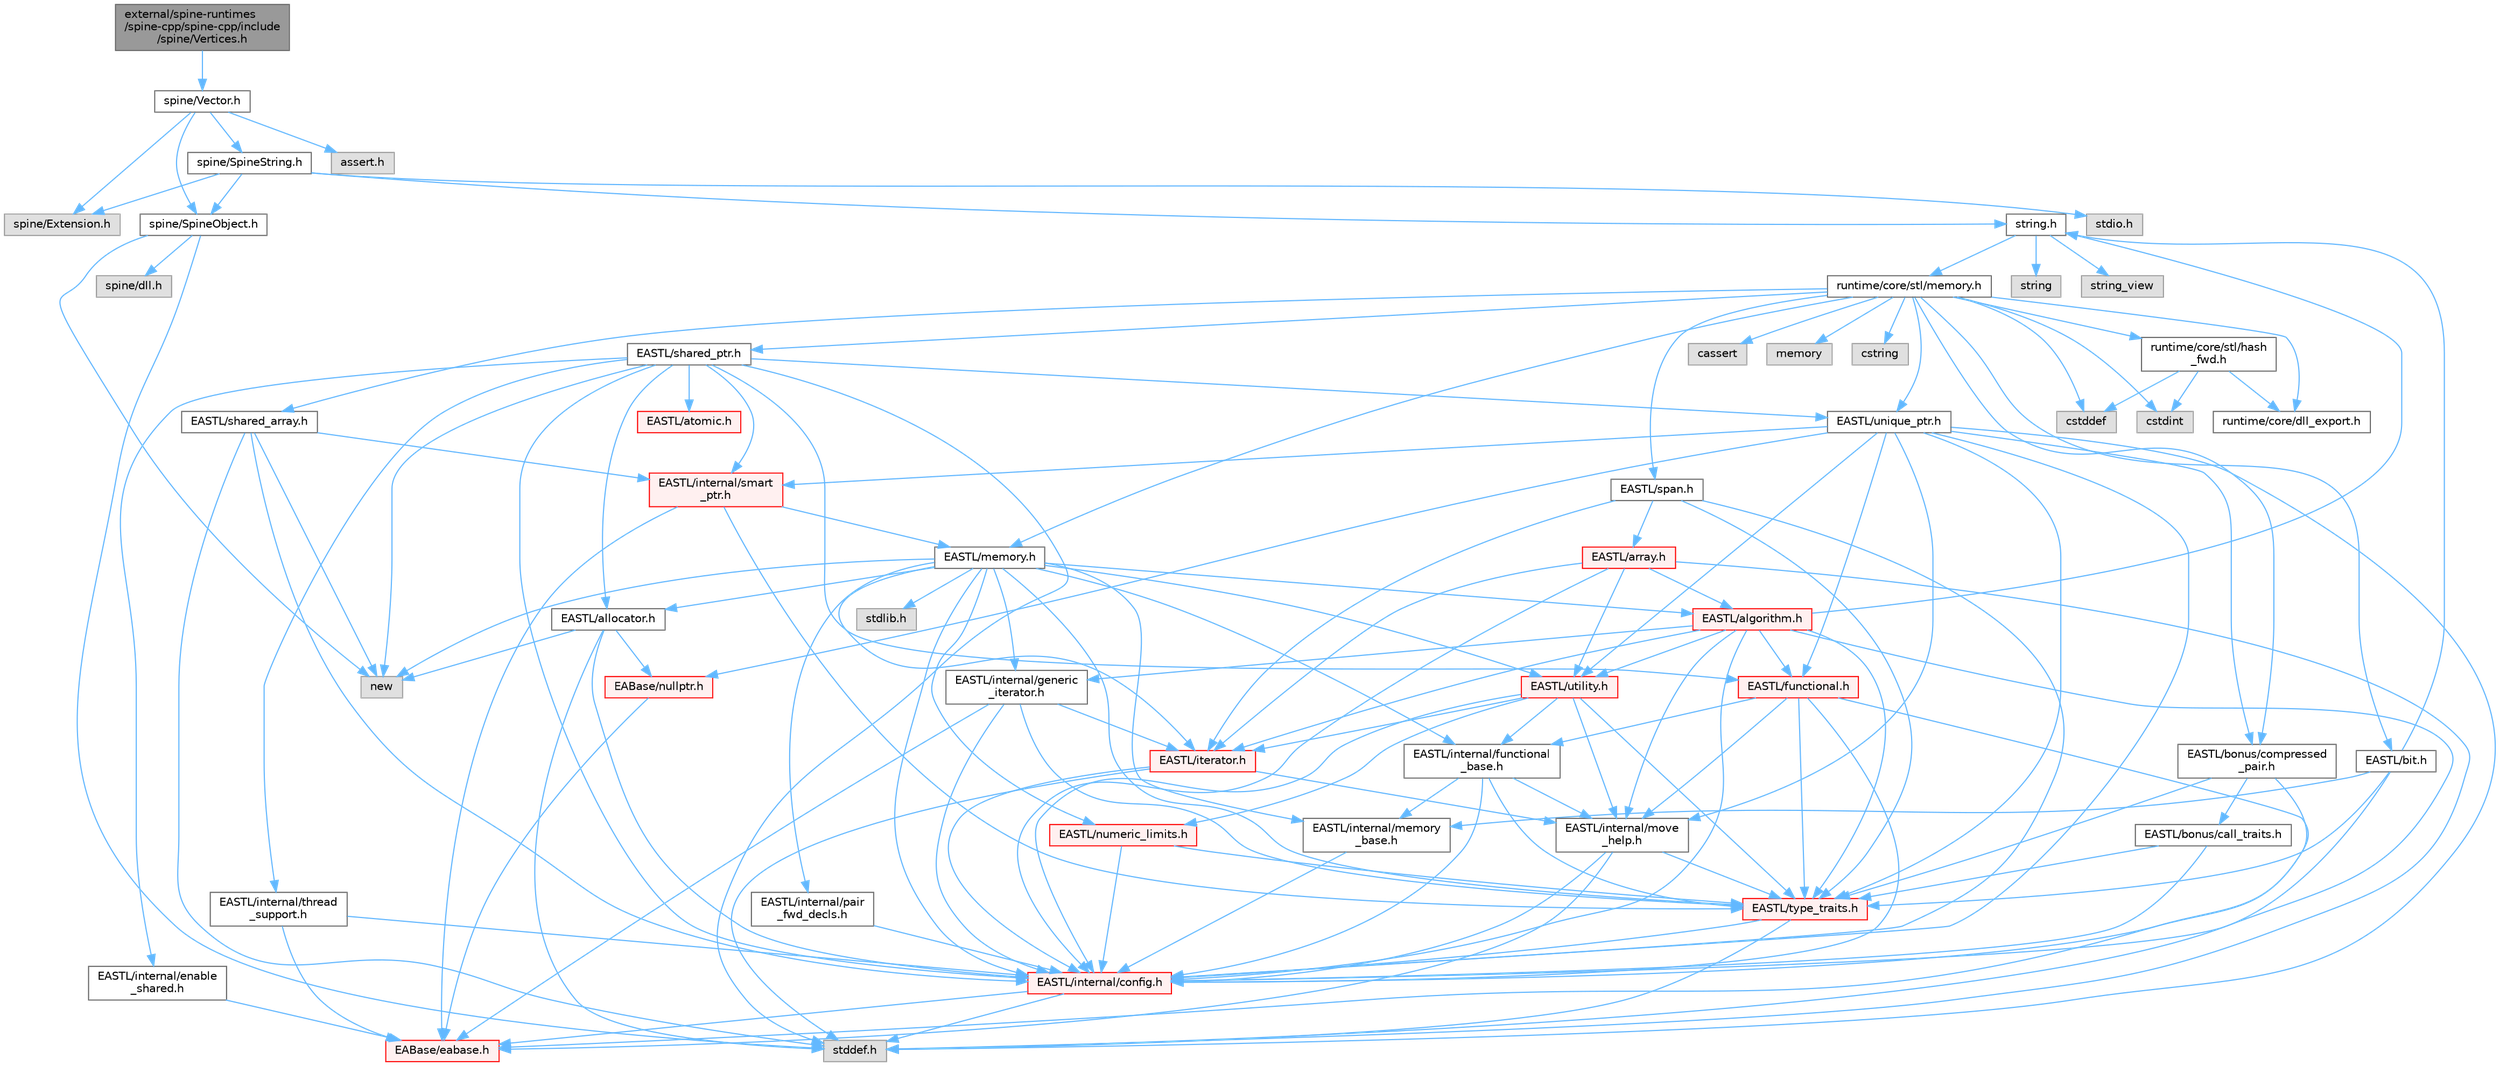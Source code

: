 digraph "external/spine-runtimes/spine-cpp/spine-cpp/include/spine/Vertices.h"
{
 // LATEX_PDF_SIZE
  bgcolor="transparent";
  edge [fontname=Helvetica,fontsize=10,labelfontname=Helvetica,labelfontsize=10];
  node [fontname=Helvetica,fontsize=10,shape=box,height=0.2,width=0.4];
  Node1 [id="Node000001",label="external/spine-runtimes\l/spine-cpp/spine-cpp/include\l/spine/Vertices.h",height=0.2,width=0.4,color="gray40", fillcolor="grey60", style="filled", fontcolor="black",tooltip=" "];
  Node1 -> Node2 [id="edge1_Node000001_Node000002",color="steelblue1",style="solid",tooltip=" "];
  Node2 [id="Node000002",label="spine/Vector.h",height=0.2,width=0.4,color="grey40", fillcolor="white", style="filled",URL="$external_2spine-runtimes_2spine-cpp_2spine-cpp_2include_2spine_2vector_8h.html",tooltip=" "];
  Node2 -> Node3 [id="edge2_Node000002_Node000003",color="steelblue1",style="solid",tooltip=" "];
  Node3 [id="Node000003",label="spine/Extension.h",height=0.2,width=0.4,color="grey60", fillcolor="#E0E0E0", style="filled",tooltip=" "];
  Node2 -> Node4 [id="edge3_Node000002_Node000004",color="steelblue1",style="solid",tooltip=" "];
  Node4 [id="Node000004",label="spine/SpineObject.h",height=0.2,width=0.4,color="grey40", fillcolor="white", style="filled",URL="$_spine_object_8h.html",tooltip=" "];
  Node4 -> Node5 [id="edge4_Node000004_Node000005",color="steelblue1",style="solid",tooltip=" "];
  Node5 [id="Node000005",label="new",height=0.2,width=0.4,color="grey60", fillcolor="#E0E0E0", style="filled",tooltip=" "];
  Node4 -> Node6 [id="edge5_Node000004_Node000006",color="steelblue1",style="solid",tooltip=" "];
  Node6 [id="Node000006",label="stddef.h",height=0.2,width=0.4,color="grey60", fillcolor="#E0E0E0", style="filled",tooltip=" "];
  Node4 -> Node7 [id="edge6_Node000004_Node000007",color="steelblue1",style="solid",tooltip=" "];
  Node7 [id="Node000007",label="spine/dll.h",height=0.2,width=0.4,color="grey60", fillcolor="#E0E0E0", style="filled",tooltip=" "];
  Node2 -> Node8 [id="edge7_Node000002_Node000008",color="steelblue1",style="solid",tooltip=" "];
  Node8 [id="Node000008",label="spine/SpineString.h",height=0.2,width=0.4,color="grey40", fillcolor="white", style="filled",URL="$_spine_string_8h.html",tooltip=" "];
  Node8 -> Node4 [id="edge8_Node000008_Node000004",color="steelblue1",style="solid",tooltip=" "];
  Node8 -> Node3 [id="edge9_Node000008_Node000003",color="steelblue1",style="solid",tooltip=" "];
  Node8 -> Node9 [id="edge10_Node000008_Node000009",color="steelblue1",style="solid",tooltip=" "];
  Node9 [id="Node000009",label="string.h",height=0.2,width=0.4,color="grey40", fillcolor="white", style="filled",URL="$string_8h.html",tooltip=" "];
  Node9 -> Node10 [id="edge11_Node000009_Node000010",color="steelblue1",style="solid",tooltip=" "];
  Node10 [id="Node000010",label="string",height=0.2,width=0.4,color="grey60", fillcolor="#E0E0E0", style="filled",tooltip=" "];
  Node9 -> Node11 [id="edge12_Node000009_Node000011",color="steelblue1",style="solid",tooltip=" "];
  Node11 [id="Node000011",label="string_view",height=0.2,width=0.4,color="grey60", fillcolor="#E0E0E0", style="filled",tooltip=" "];
  Node9 -> Node12 [id="edge13_Node000009_Node000012",color="steelblue1",style="solid",tooltip=" "];
  Node12 [id="Node000012",label="runtime/core/stl/memory.h",height=0.2,width=0.4,color="grey40", fillcolor="white", style="filled",URL="$runtime_2core_2stl_2memory_8h.html",tooltip=" "];
  Node12 -> Node13 [id="edge14_Node000012_Node000013",color="steelblue1",style="solid",tooltip=" "];
  Node13 [id="Node000013",label="cstddef",height=0.2,width=0.4,color="grey60", fillcolor="#E0E0E0", style="filled",tooltip=" "];
  Node12 -> Node14 [id="edge15_Node000012_Node000014",color="steelblue1",style="solid",tooltip=" "];
  Node14 [id="Node000014",label="cstdint",height=0.2,width=0.4,color="grey60", fillcolor="#E0E0E0", style="filled",tooltip=" "];
  Node12 -> Node15 [id="edge16_Node000012_Node000015",color="steelblue1",style="solid",tooltip=" "];
  Node15 [id="Node000015",label="cassert",height=0.2,width=0.4,color="grey60", fillcolor="#E0E0E0", style="filled",tooltip=" "];
  Node12 -> Node16 [id="edge17_Node000012_Node000016",color="steelblue1",style="solid",tooltip=" "];
  Node16 [id="Node000016",label="memory",height=0.2,width=0.4,color="grey60", fillcolor="#E0E0E0", style="filled",tooltip=" "];
  Node12 -> Node17 [id="edge18_Node000012_Node000017",color="steelblue1",style="solid",tooltip=" "];
  Node17 [id="Node000017",label="cstring",height=0.2,width=0.4,color="grey60", fillcolor="#E0E0E0", style="filled",tooltip=" "];
  Node12 -> Node18 [id="edge19_Node000012_Node000018",color="steelblue1",style="solid",tooltip=" "];
  Node18 [id="Node000018",label="EASTL/bit.h",height=0.2,width=0.4,color="grey40", fillcolor="white", style="filled",URL="$bit_8h.html",tooltip=" "];
  Node18 -> Node19 [id="edge20_Node000018_Node000019",color="steelblue1",style="solid",tooltip=" "];
  Node19 [id="Node000019",label="EASTL/internal/config.h",height=0.2,width=0.4,color="red", fillcolor="#FFF0F0", style="filled",URL="$runtime_2_e_a_s_t_l_2include_2_e_a_s_t_l_2internal_2config_8h.html",tooltip=" "];
  Node19 -> Node20 [id="edge21_Node000019_Node000020",color="steelblue1",style="solid",tooltip=" "];
  Node20 [id="Node000020",label="EABase/eabase.h",height=0.2,width=0.4,color="red", fillcolor="#FFF0F0", style="filled",URL="$eabase_8h.html",tooltip=" "];
  Node19 -> Node6 [id="edge22_Node000019_Node000006",color="steelblue1",style="solid",tooltip=" "];
  Node18 -> Node27 [id="edge23_Node000018_Node000027",color="steelblue1",style="solid",tooltip=" "];
  Node27 [id="Node000027",label="EASTL/internal/memory\l_base.h",height=0.2,width=0.4,color="grey40", fillcolor="white", style="filled",URL="$memory__base_8h.html",tooltip=" "];
  Node27 -> Node19 [id="edge24_Node000027_Node000019",color="steelblue1",style="solid",tooltip=" "];
  Node18 -> Node28 [id="edge25_Node000018_Node000028",color="steelblue1",style="solid",tooltip=" "];
  Node28 [id="Node000028",label="EASTL/type_traits.h",height=0.2,width=0.4,color="red", fillcolor="#FFF0F0", style="filled",URL="$_e_a_s_t_l_2include_2_e_a_s_t_l_2type__traits_8h.html",tooltip=" "];
  Node28 -> Node19 [id="edge26_Node000028_Node000019",color="steelblue1",style="solid",tooltip=" "];
  Node28 -> Node6 [id="edge27_Node000028_Node000006",color="steelblue1",style="solid",tooltip=" "];
  Node18 -> Node9 [id="edge28_Node000018_Node000009",color="steelblue1",style="solid",tooltip=" "];
  Node12 -> Node38 [id="edge29_Node000012_Node000038",color="steelblue1",style="solid",tooltip=" "];
  Node38 [id="Node000038",label="EASTL/memory.h",height=0.2,width=0.4,color="grey40", fillcolor="white", style="filled",URL="$runtime_2_e_a_s_t_l_2include_2_e_a_s_t_l_2memory_8h.html",tooltip=" "];
  Node38 -> Node19 [id="edge30_Node000038_Node000019",color="steelblue1",style="solid",tooltip=" "];
  Node38 -> Node27 [id="edge31_Node000038_Node000027",color="steelblue1",style="solid",tooltip=" "];
  Node38 -> Node39 [id="edge32_Node000038_Node000039",color="steelblue1",style="solid",tooltip=" "];
  Node39 [id="Node000039",label="EASTL/internal/generic\l_iterator.h",height=0.2,width=0.4,color="grey40", fillcolor="white", style="filled",URL="$generic__iterator_8h.html",tooltip=" "];
  Node39 -> Node20 [id="edge33_Node000039_Node000020",color="steelblue1",style="solid",tooltip=" "];
  Node39 -> Node19 [id="edge34_Node000039_Node000019",color="steelblue1",style="solid",tooltip=" "];
  Node39 -> Node40 [id="edge35_Node000039_Node000040",color="steelblue1",style="solid",tooltip=" "];
  Node40 [id="Node000040",label="EASTL/iterator.h",height=0.2,width=0.4,color="red", fillcolor="#FFF0F0", style="filled",URL="$_e_a_s_t_l_2include_2_e_a_s_t_l_2iterator_8h.html",tooltip=" "];
  Node40 -> Node19 [id="edge36_Node000040_Node000019",color="steelblue1",style="solid",tooltip=" "];
  Node40 -> Node41 [id="edge37_Node000040_Node000041",color="steelblue1",style="solid",tooltip=" "];
  Node41 [id="Node000041",label="EASTL/internal/move\l_help.h",height=0.2,width=0.4,color="grey40", fillcolor="white", style="filled",URL="$move__help_8h.html",tooltip=" "];
  Node41 -> Node20 [id="edge38_Node000041_Node000020",color="steelblue1",style="solid",tooltip=" "];
  Node41 -> Node19 [id="edge39_Node000041_Node000019",color="steelblue1",style="solid",tooltip=" "];
  Node41 -> Node28 [id="edge40_Node000041_Node000028",color="steelblue1",style="solid",tooltip=" "];
  Node40 -> Node6 [id="edge41_Node000040_Node000006",color="steelblue1",style="solid",tooltip=" "];
  Node39 -> Node28 [id="edge42_Node000039_Node000028",color="steelblue1",style="solid",tooltip=" "];
  Node38 -> Node43 [id="edge43_Node000038_Node000043",color="steelblue1",style="solid",tooltip=" "];
  Node43 [id="Node000043",label="EASTL/internal/pair\l_fwd_decls.h",height=0.2,width=0.4,color="grey40", fillcolor="white", style="filled",URL="$pair__fwd__decls_8h.html",tooltip=" "];
  Node43 -> Node19 [id="edge44_Node000043_Node000019",color="steelblue1",style="solid",tooltip=" "];
  Node38 -> Node44 [id="edge45_Node000038_Node000044",color="steelblue1",style="solid",tooltip=" "];
  Node44 [id="Node000044",label="EASTL/internal/functional\l_base.h",height=0.2,width=0.4,color="grey40", fillcolor="white", style="filled",URL="$functional__base_8h.html",tooltip=" "];
  Node44 -> Node19 [id="edge46_Node000044_Node000019",color="steelblue1",style="solid",tooltip=" "];
  Node44 -> Node27 [id="edge47_Node000044_Node000027",color="steelblue1",style="solid",tooltip=" "];
  Node44 -> Node41 [id="edge48_Node000044_Node000041",color="steelblue1",style="solid",tooltip=" "];
  Node44 -> Node28 [id="edge49_Node000044_Node000028",color="steelblue1",style="solid",tooltip=" "];
  Node38 -> Node45 [id="edge50_Node000038_Node000045",color="steelblue1",style="solid",tooltip=" "];
  Node45 [id="Node000045",label="EASTL/algorithm.h",height=0.2,width=0.4,color="red", fillcolor="#FFF0F0", style="filled",URL="$_e_a_s_t_l_2include_2_e_a_s_t_l_2algorithm_8h.html",tooltip=" "];
  Node45 -> Node19 [id="edge51_Node000045_Node000019",color="steelblue1",style="solid",tooltip=" "];
  Node45 -> Node28 [id="edge52_Node000045_Node000028",color="steelblue1",style="solid",tooltip=" "];
  Node45 -> Node41 [id="edge53_Node000045_Node000041",color="steelblue1",style="solid",tooltip=" "];
  Node45 -> Node40 [id="edge54_Node000045_Node000040",color="steelblue1",style="solid",tooltip=" "];
  Node45 -> Node48 [id="edge55_Node000045_Node000048",color="steelblue1",style="solid",tooltip=" "];
  Node48 [id="Node000048",label="EASTL/functional.h",height=0.2,width=0.4,color="red", fillcolor="#FFF0F0", style="filled",URL="$_e_a_s_t_l_2include_2_e_a_s_t_l_2functional_8h.html",tooltip=" "];
  Node48 -> Node20 [id="edge56_Node000048_Node000020",color="steelblue1",style="solid",tooltip=" "];
  Node48 -> Node19 [id="edge57_Node000048_Node000019",color="steelblue1",style="solid",tooltip=" "];
  Node48 -> Node41 [id="edge58_Node000048_Node000041",color="steelblue1",style="solid",tooltip=" "];
  Node48 -> Node28 [id="edge59_Node000048_Node000028",color="steelblue1",style="solid",tooltip=" "];
  Node48 -> Node44 [id="edge60_Node000048_Node000044",color="steelblue1",style="solid",tooltip=" "];
  Node45 -> Node54 [id="edge61_Node000045_Node000054",color="steelblue1",style="solid",tooltip=" "];
  Node54 [id="Node000054",label="EASTL/utility.h",height=0.2,width=0.4,color="red", fillcolor="#FFF0F0", style="filled",URL="$runtime_2_e_a_s_t_l_2include_2_e_a_s_t_l_2utility_8h.html",tooltip=" "];
  Node54 -> Node19 [id="edge62_Node000054_Node000019",color="steelblue1",style="solid",tooltip=" "];
  Node54 -> Node28 [id="edge63_Node000054_Node000028",color="steelblue1",style="solid",tooltip=" "];
  Node54 -> Node40 [id="edge64_Node000054_Node000040",color="steelblue1",style="solid",tooltip=" "];
  Node54 -> Node55 [id="edge65_Node000054_Node000055",color="steelblue1",style="solid",tooltip=" "];
  Node55 [id="Node000055",label="EASTL/numeric_limits.h",height=0.2,width=0.4,color="red", fillcolor="#FFF0F0", style="filled",URL="$numeric__limits_8h.html",tooltip=" "];
  Node55 -> Node19 [id="edge66_Node000055_Node000019",color="steelblue1",style="solid",tooltip=" "];
  Node55 -> Node28 [id="edge67_Node000055_Node000028",color="steelblue1",style="solid",tooltip=" "];
  Node54 -> Node44 [id="edge68_Node000054_Node000044",color="steelblue1",style="solid",tooltip=" "];
  Node54 -> Node41 [id="edge69_Node000054_Node000041",color="steelblue1",style="solid",tooltip=" "];
  Node45 -> Node39 [id="edge70_Node000045_Node000039",color="steelblue1",style="solid",tooltip=" "];
  Node45 -> Node6 [id="edge71_Node000045_Node000006",color="steelblue1",style="solid",tooltip=" "];
  Node45 -> Node9 [id="edge72_Node000045_Node000009",color="steelblue1",style="solid",tooltip=" "];
  Node38 -> Node28 [id="edge73_Node000038_Node000028",color="steelblue1",style="solid",tooltip=" "];
  Node38 -> Node52 [id="edge74_Node000038_Node000052",color="steelblue1",style="solid",tooltip=" "];
  Node52 [id="Node000052",label="EASTL/allocator.h",height=0.2,width=0.4,color="grey40", fillcolor="white", style="filled",URL="$runtime_2_e_a_s_t_l_2include_2_e_a_s_t_l_2allocator_8h.html",tooltip=" "];
  Node52 -> Node19 [id="edge75_Node000052_Node000019",color="steelblue1",style="solid",tooltip=" "];
  Node52 -> Node30 [id="edge76_Node000052_Node000030",color="steelblue1",style="solid",tooltip=" "];
  Node30 [id="Node000030",label="EABase/nullptr.h",height=0.2,width=0.4,color="red", fillcolor="#FFF0F0", style="filled",URL="$nullptr_8h.html",tooltip=" "];
  Node30 -> Node20 [id="edge77_Node000030_Node000020",color="steelblue1",style="solid",tooltip=" "];
  Node52 -> Node6 [id="edge78_Node000052_Node000006",color="steelblue1",style="solid",tooltip=" "];
  Node52 -> Node5 [id="edge79_Node000052_Node000005",color="steelblue1",style="solid",tooltip=" "];
  Node38 -> Node40 [id="edge80_Node000038_Node000040",color="steelblue1",style="solid",tooltip=" "];
  Node38 -> Node54 [id="edge81_Node000038_Node000054",color="steelblue1",style="solid",tooltip=" "];
  Node38 -> Node55 [id="edge82_Node000038_Node000055",color="steelblue1",style="solid",tooltip=" "];
  Node38 -> Node64 [id="edge83_Node000038_Node000064",color="steelblue1",style="solid",tooltip=" "];
  Node64 [id="Node000064",label="stdlib.h",height=0.2,width=0.4,color="grey60", fillcolor="#E0E0E0", style="filled",tooltip=" "];
  Node38 -> Node5 [id="edge84_Node000038_Node000005",color="steelblue1",style="solid",tooltip=" "];
  Node12 -> Node65 [id="edge85_Node000012_Node000065",color="steelblue1",style="solid",tooltip=" "];
  Node65 [id="Node000065",label="EASTL/shared_array.h",height=0.2,width=0.4,color="grey40", fillcolor="white", style="filled",URL="$shared__array_8h.html",tooltip=" "];
  Node65 -> Node19 [id="edge86_Node000065_Node000019",color="steelblue1",style="solid",tooltip=" "];
  Node65 -> Node66 [id="edge87_Node000065_Node000066",color="steelblue1",style="solid",tooltip=" "];
  Node66 [id="Node000066",label="EASTL/internal/smart\l_ptr.h",height=0.2,width=0.4,color="red", fillcolor="#FFF0F0", style="filled",URL="$smart__ptr_8h.html",tooltip=" "];
  Node66 -> Node20 [id="edge88_Node000066_Node000020",color="steelblue1",style="solid",tooltip=" "];
  Node66 -> Node38 [id="edge89_Node000066_Node000038",color="steelblue1",style="solid",tooltip=" "];
  Node66 -> Node28 [id="edge90_Node000066_Node000028",color="steelblue1",style="solid",tooltip=" "];
  Node65 -> Node5 [id="edge91_Node000065_Node000005",color="steelblue1",style="solid",tooltip=" "];
  Node65 -> Node6 [id="edge92_Node000065_Node000006",color="steelblue1",style="solid",tooltip=" "];
  Node12 -> Node68 [id="edge93_Node000012_Node000068",color="steelblue1",style="solid",tooltip=" "];
  Node68 [id="Node000068",label="EASTL/unique_ptr.h",height=0.2,width=0.4,color="grey40", fillcolor="white", style="filled",URL="$unique__ptr_8h.html",tooltip=" "];
  Node68 -> Node30 [id="edge94_Node000068_Node000030",color="steelblue1",style="solid",tooltip=" "];
  Node68 -> Node69 [id="edge95_Node000068_Node000069",color="steelblue1",style="solid",tooltip=" "];
  Node69 [id="Node000069",label="EASTL/bonus/compressed\l_pair.h",height=0.2,width=0.4,color="grey40", fillcolor="white", style="filled",URL="$compressed__pair_8h.html",tooltip=" "];
  Node69 -> Node19 [id="edge96_Node000069_Node000019",color="steelblue1",style="solid",tooltip=" "];
  Node69 -> Node28 [id="edge97_Node000069_Node000028",color="steelblue1",style="solid",tooltip=" "];
  Node69 -> Node70 [id="edge98_Node000069_Node000070",color="steelblue1",style="solid",tooltip=" "];
  Node70 [id="Node000070",label="EASTL/bonus/call_traits.h",height=0.2,width=0.4,color="grey40", fillcolor="white", style="filled",URL="$call__traits_8h.html",tooltip=" "];
  Node70 -> Node19 [id="edge99_Node000070_Node000019",color="steelblue1",style="solid",tooltip=" "];
  Node70 -> Node28 [id="edge100_Node000070_Node000028",color="steelblue1",style="solid",tooltip=" "];
  Node68 -> Node48 [id="edge101_Node000068_Node000048",color="steelblue1",style="solid",tooltip=" "];
  Node68 -> Node19 [id="edge102_Node000068_Node000019",color="steelblue1",style="solid",tooltip=" "];
  Node68 -> Node41 [id="edge103_Node000068_Node000041",color="steelblue1",style="solid",tooltip=" "];
  Node68 -> Node66 [id="edge104_Node000068_Node000066",color="steelblue1",style="solid",tooltip=" "];
  Node68 -> Node28 [id="edge105_Node000068_Node000028",color="steelblue1",style="solid",tooltip=" "];
  Node68 -> Node54 [id="edge106_Node000068_Node000054",color="steelblue1",style="solid",tooltip=" "];
  Node68 -> Node6 [id="edge107_Node000068_Node000006",color="steelblue1",style="solid",tooltip=" "];
  Node12 -> Node71 [id="edge108_Node000012_Node000071",color="steelblue1",style="solid",tooltip=" "];
  Node71 [id="Node000071",label="EASTL/shared_ptr.h",height=0.2,width=0.4,color="grey40", fillcolor="white", style="filled",URL="$shared__ptr_8h.html",tooltip=" "];
  Node71 -> Node19 [id="edge109_Node000071_Node000019",color="steelblue1",style="solid",tooltip=" "];
  Node71 -> Node66 [id="edge110_Node000071_Node000066",color="steelblue1",style="solid",tooltip=" "];
  Node71 -> Node72 [id="edge111_Node000071_Node000072",color="steelblue1",style="solid",tooltip=" "];
  Node72 [id="Node000072",label="EASTL/internal/thread\l_support.h",height=0.2,width=0.4,color="grey40", fillcolor="white", style="filled",URL="$thread__support_8h.html",tooltip=" "];
  Node72 -> Node20 [id="edge112_Node000072_Node000020",color="steelblue1",style="solid",tooltip=" "];
  Node72 -> Node19 [id="edge113_Node000072_Node000019",color="steelblue1",style="solid",tooltip=" "];
  Node71 -> Node68 [id="edge114_Node000071_Node000068",color="steelblue1",style="solid",tooltip=" "];
  Node71 -> Node48 [id="edge115_Node000071_Node000048",color="steelblue1",style="solid",tooltip=" "];
  Node71 -> Node52 [id="edge116_Node000071_Node000052",color="steelblue1",style="solid",tooltip=" "];
  Node71 -> Node73 [id="edge117_Node000071_Node000073",color="steelblue1",style="solid",tooltip=" "];
  Node73 [id="Node000073",label="EASTL/atomic.h",height=0.2,width=0.4,color="red", fillcolor="#FFF0F0", style="filled",URL="$runtime_2_e_a_s_t_l_2include_2_e_a_s_t_l_2atomic_8h.html",tooltip=" "];
  Node71 -> Node5 [id="edge118_Node000071_Node000005",color="steelblue1",style="solid",tooltip=" "];
  Node71 -> Node6 [id="edge119_Node000071_Node000006",color="steelblue1",style="solid",tooltip=" "];
  Node71 -> Node150 [id="edge120_Node000071_Node000150",color="steelblue1",style="solid",tooltip=" "];
  Node150 [id="Node000150",label="EASTL/internal/enable\l_shared.h",height=0.2,width=0.4,color="grey40", fillcolor="white", style="filled",URL="$enable__shared_8h.html",tooltip=" "];
  Node150 -> Node20 [id="edge121_Node000150_Node000020",color="steelblue1",style="solid",tooltip=" "];
  Node12 -> Node151 [id="edge122_Node000012_Node000151",color="steelblue1",style="solid",tooltip=" "];
  Node151 [id="Node000151",label="EASTL/span.h",height=0.2,width=0.4,color="grey40", fillcolor="white", style="filled",URL="$span_8h.html",tooltip=" "];
  Node151 -> Node19 [id="edge123_Node000151_Node000019",color="steelblue1",style="solid",tooltip=" "];
  Node151 -> Node28 [id="edge124_Node000151_Node000028",color="steelblue1",style="solid",tooltip=" "];
  Node151 -> Node40 [id="edge125_Node000151_Node000040",color="steelblue1",style="solid",tooltip=" "];
  Node151 -> Node152 [id="edge126_Node000151_Node000152",color="steelblue1",style="solid",tooltip=" "];
  Node152 [id="Node000152",label="EASTL/array.h",height=0.2,width=0.4,color="red", fillcolor="#FFF0F0", style="filled",URL="$runtime_2_e_a_s_t_l_2include_2_e_a_s_t_l_2array_8h.html",tooltip=" "];
  Node152 -> Node19 [id="edge127_Node000152_Node000019",color="steelblue1",style="solid",tooltip=" "];
  Node152 -> Node40 [id="edge128_Node000152_Node000040",color="steelblue1",style="solid",tooltip=" "];
  Node152 -> Node45 [id="edge129_Node000152_Node000045",color="steelblue1",style="solid",tooltip=" "];
  Node152 -> Node54 [id="edge130_Node000152_Node000054",color="steelblue1",style="solid",tooltip=" "];
  Node152 -> Node6 [id="edge131_Node000152_Node000006",color="steelblue1",style="solid",tooltip=" "];
  Node12 -> Node69 [id="edge132_Node000012_Node000069",color="steelblue1",style="solid",tooltip=" "];
  Node12 -> Node154 [id="edge133_Node000012_Node000154",color="steelblue1",style="solid",tooltip=" "];
  Node154 [id="Node000154",label="runtime/core/dll_export.h",height=0.2,width=0.4,color="grey40", fillcolor="white", style="filled",URL="$dll__export_8h.html",tooltip=" "];
  Node12 -> Node155 [id="edge134_Node000012_Node000155",color="steelblue1",style="solid",tooltip=" "];
  Node155 [id="Node000155",label="runtime/core/stl/hash\l_fwd.h",height=0.2,width=0.4,color="grey40", fillcolor="white", style="filled",URL="$hash__fwd_8h.html",tooltip=" "];
  Node155 -> Node13 [id="edge135_Node000155_Node000013",color="steelblue1",style="solid",tooltip=" "];
  Node155 -> Node14 [id="edge136_Node000155_Node000014",color="steelblue1",style="solid",tooltip=" "];
  Node155 -> Node154 [id="edge137_Node000155_Node000154",color="steelblue1",style="solid",tooltip=" "];
  Node8 -> Node156 [id="edge138_Node000008_Node000156",color="steelblue1",style="solid",tooltip=" "];
  Node156 [id="Node000156",label="stdio.h",height=0.2,width=0.4,color="grey60", fillcolor="#E0E0E0", style="filled",tooltip=" "];
  Node2 -> Node157 [id="edge139_Node000002_Node000157",color="steelblue1",style="solid",tooltip=" "];
  Node157 [id="Node000157",label="assert.h",height=0.2,width=0.4,color="grey60", fillcolor="#E0E0E0", style="filled",tooltip=" "];
}
